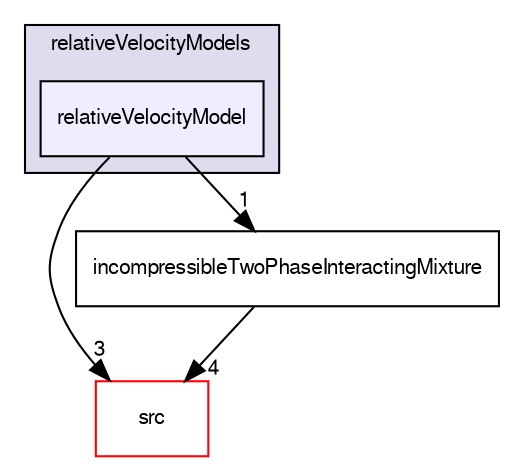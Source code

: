 digraph "applications/solvers/multiphase/driftFluxFoam/relativeVelocityModels/relativeVelocityModel" {
  bgcolor=transparent;
  compound=true
  node [ fontsize="10", fontname="FreeSans"];
  edge [ labelfontsize="10", labelfontname="FreeSans"];
  subgraph clusterdir_6785f5d6f26af236cd0d743b0d7f771e {
    graph [ bgcolor="#ddddee", pencolor="black", label="relativeVelocityModels" fontname="FreeSans", fontsize="10", URL="dir_6785f5d6f26af236cd0d743b0d7f771e.html"]
  dir_1a0430f305b7748d4b6b015618ca2055 [shape=box, label="relativeVelocityModel", style="filled", fillcolor="#eeeeff", pencolor="black", URL="dir_1a0430f305b7748d4b6b015618ca2055.html"];
  }
  dir_68267d1309a1af8e8297ef4c3efbcdba [shape=box label="src" color="red" URL="dir_68267d1309a1af8e8297ef4c3efbcdba.html"];
  dir_e0b47a3648811f68d5a37c88ffdb183a [shape=box label="incompressibleTwoPhaseInteractingMixture" URL="dir_e0b47a3648811f68d5a37c88ffdb183a.html"];
  dir_1a0430f305b7748d4b6b015618ca2055->dir_68267d1309a1af8e8297ef4c3efbcdba [headlabel="3", labeldistance=1.5 headhref="dir_000151_000577.html"];
  dir_1a0430f305b7748d4b6b015618ca2055->dir_e0b47a3648811f68d5a37c88ffdb183a [headlabel="1", labeldistance=1.5 headhref="dir_000151_000144.html"];
  dir_e0b47a3648811f68d5a37c88ffdb183a->dir_68267d1309a1af8e8297ef4c3efbcdba [headlabel="4", labeldistance=1.5 headhref="dir_000144_000577.html"];
}
